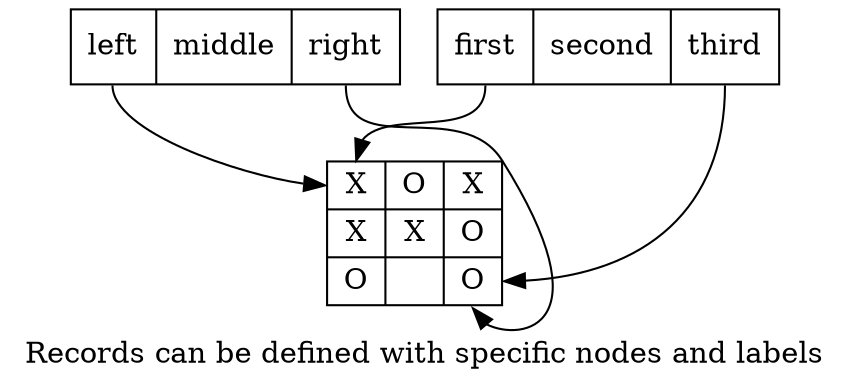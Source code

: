 digraph {

    label = "Records can be defined with specific nodes and labels";

    node[shape=record]

    record1 [label="<l>left|<m>middle|<r>right"]
    record2 [label="<f>first|<s>second|<t>third"]

    tictactoe [label="{<lt>X|X|O} | {O|X| } | {X|O|<rb>O}"]

    record1:l -> tictactoe:lt
    record2:f -> tictactoe:lt

    record1:r -> tictactoe:rb
    record2:t -> tictactoe:rb
}